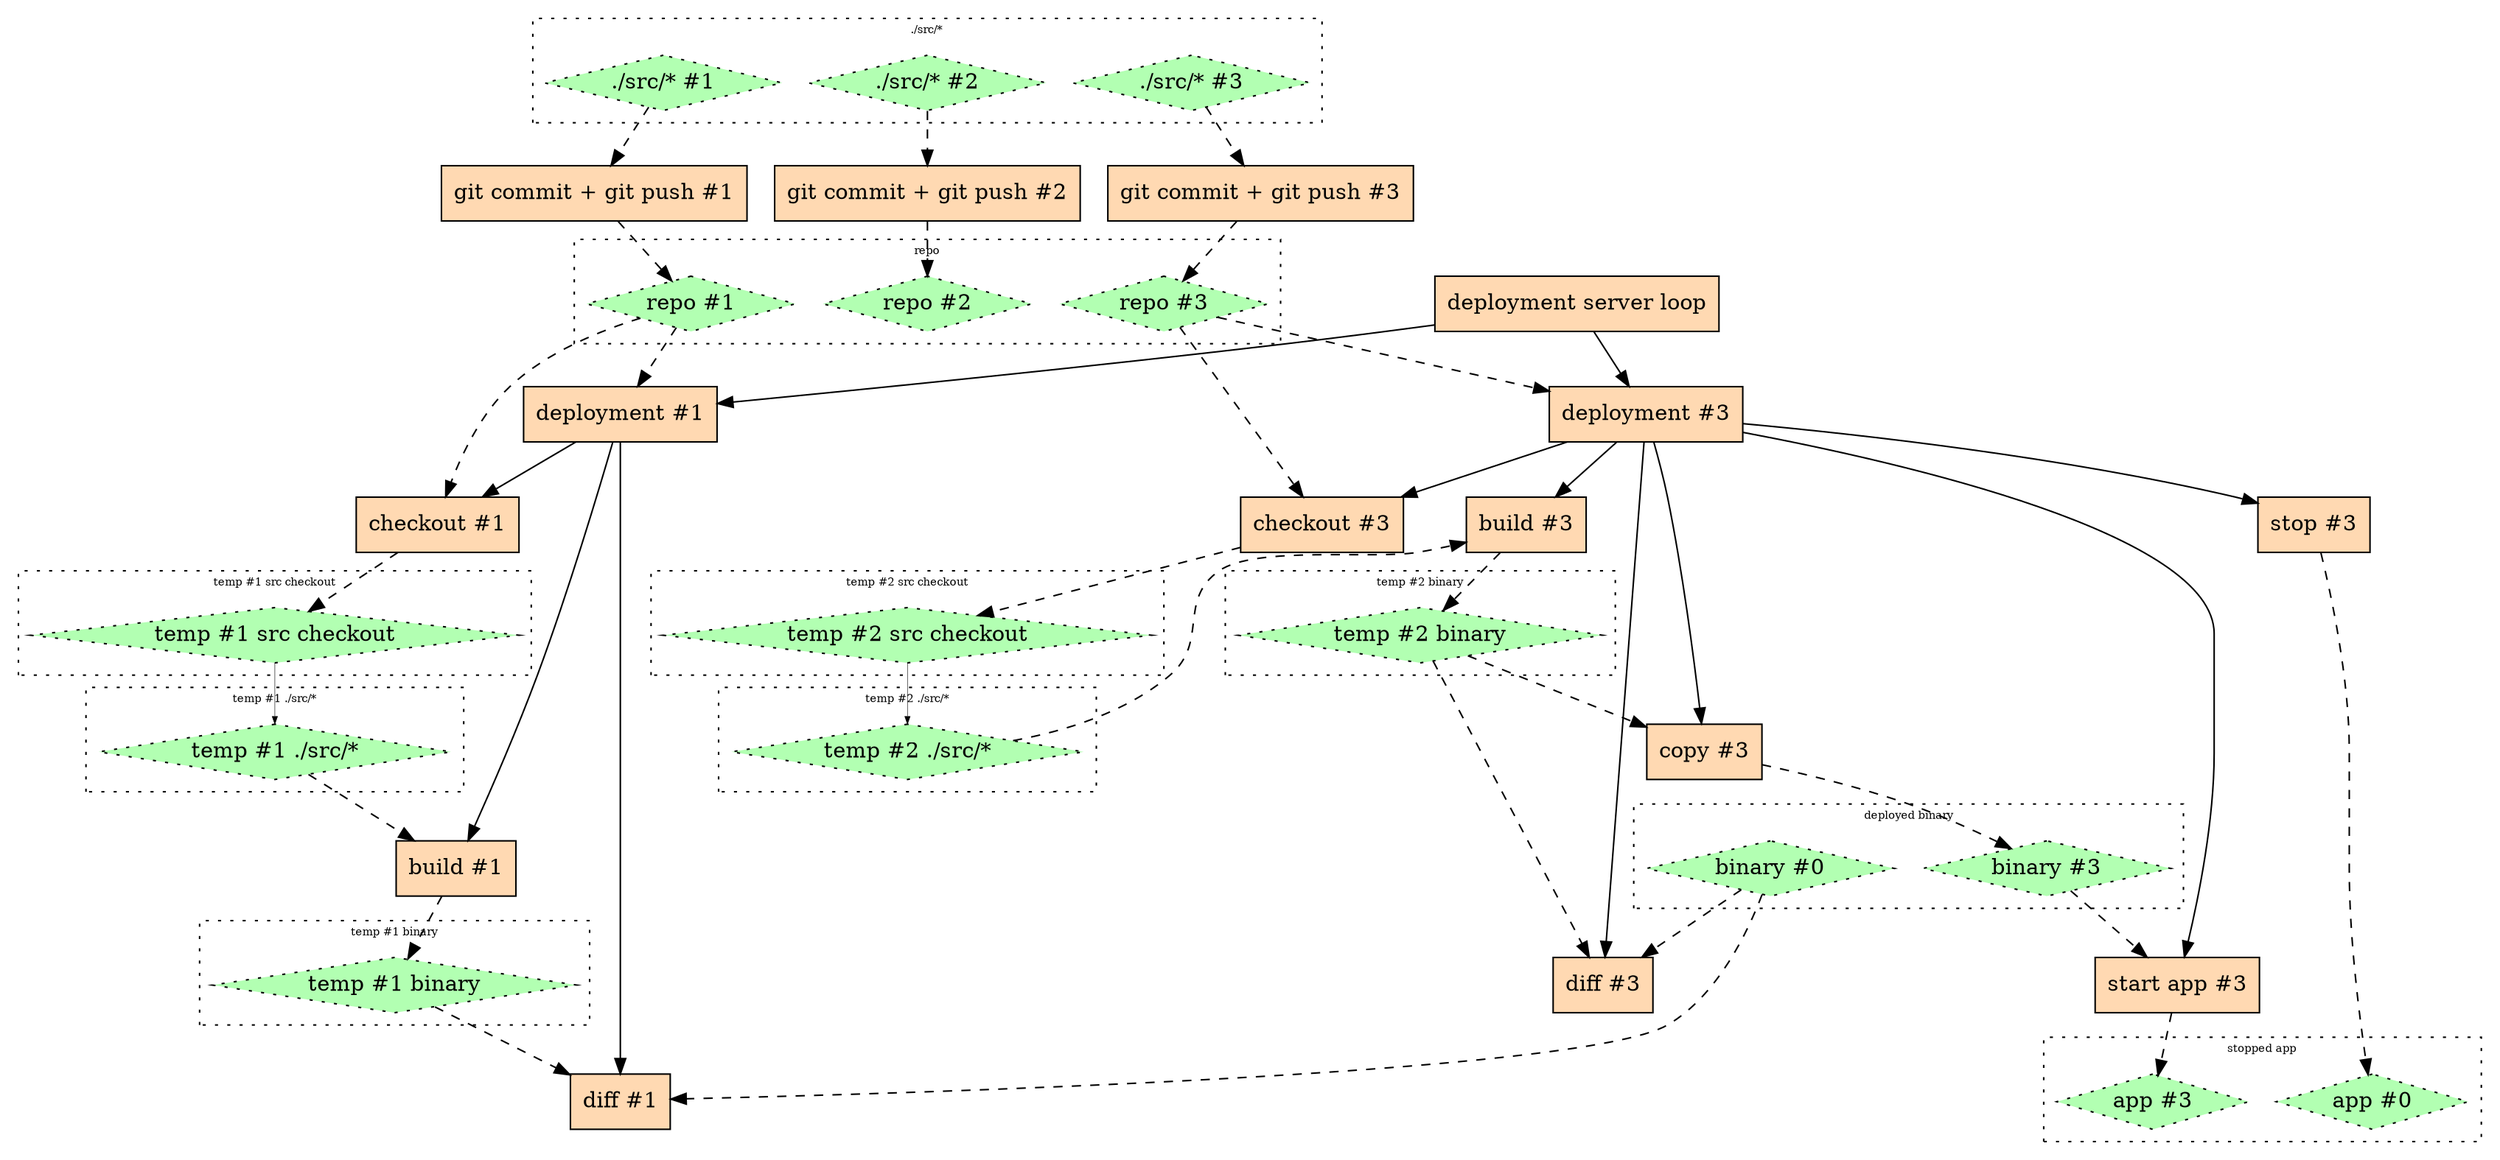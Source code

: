 digraph u {
node [style=filled];
"git-commit-and-push-1" [id="git-commit-and-push-1" label="git commit + git push #1" shape=rectangle fillcolor="#FFD9B2"]
"git-commit-and-push-2" [id="git-commit-and-push-2" label="git commit + git push #2" shape=rectangle fillcolor="#FFD9B2"]
"git-commit-and-push-3" [id="git-commit-and-push-3" label="git commit + git push #3" shape=rectangle fillcolor="#FFD9B2"]
"deployment-server" [id="deployment-server" label="deployment server loop" shape=rectangle fillcolor="#FFD9B2"]
"deployment-1" [id="deployment-1" label="deployment #1" shape=rectangle fillcolor="#FFD9B2"]
"deployment-3" [id="deployment-3" label="deployment #3" shape=rectangle fillcolor="#FFD9B2"]
"checkout-1" [id="checkout-1" label="checkout #1" shape=rectangle fillcolor="#FFD9B2"]
"checkout-3" [id="checkout-3" label="checkout #3" shape=rectangle fillcolor="#FFD9B2"]
"build-1" [id="build-1" label="build #1" shape=rectangle fillcolor="#FFD9B2"]
"build-3" [id="build-3" label="build #3" shape=rectangle fillcolor="#FFD9B2"]
"diff-3" [id="diff-3" label="diff #3" shape=rectangle fillcolor="#FFD9B2"]
"diff-1" [id="diff-1" label="diff #1" shape=rectangle fillcolor="#FFD9B2"]
"copy-3" [id="copy-3" label="copy #3" shape=rectangle fillcolor="#FFD9B2"]
"stop-3" [id="stop-3" label="stop #3" shape=rectangle fillcolor="#FFD9B2"]
"start-3" [id="start-3" label="start app #3" shape=rectangle fillcolor="#FFD9B2"]
subgraph "cluster_src" {
id="src";
style=dotted;
fontsize=7;
label="./src/*";
"src-1";
"src-2";
"src-3";
}
subgraph "cluster_repo" {
id="repo";
style=dotted;
fontsize=7;
label="repo";
"repo-2";
"repo-1";
"repo-3";
}
subgraph "cluster_tmp-store-3" {
id="tmp-store-3";
style=dotted;
fontsize=7;
label="temp #2 src checkout";
"tmp-store-3";
}
subgraph "cluster_tmp-store-1" {
id="tmp-store-1";
style=dotted;
fontsize=7;
label="temp #1 src checkout";
"tmp-store-1";
}
subgraph "cluster_tmp-src-1" {
id="tmp-src-1";
style=dotted;
fontsize=7;
label="temp #1 ./src/*";
"tmp-src-1";
}
subgraph "cluster_tmp-src-3" {
id="tmp-src-3";
style=dotted;
fontsize=7;
label="temp #2 ./src/*";
"tmp-src-3";
}
subgraph "cluster_tmp-bin-1" {
id="tmp-bin-1";
style=dotted;
fontsize=7;
label="temp #1 binary";
"tmp-bin-1";
}
subgraph "cluster_tmp-bin-3" {
id="tmp-bin-3";
style=dotted;
fontsize=7;
label="temp #2 binary";
"tmp-bin-3";
}
subgraph "cluster_bin" {
id="bin";
style=dotted;
fontsize=7;
label="deployed binary";
"bin-0";
"bin-3";
}
subgraph "cluster_app" {
id="app";
style=dotted;
fontsize=7;
label="stopped app";
"app-0";
"app-3";
}
"src-1" [id="src-1" fillcolor="#B2FFB2" label="./src/* #1" style="dotted, filled" shape=diamond];
"src-2" [id="src-2" fillcolor="#B2FFB2" label="./src/* #2" style="dotted, filled" shape=diamond];
"repo-2" [id="repo-2" fillcolor="#B2FFB2" label="repo #2" style="dotted, filled" shape=diamond];
"src-3" [id="src-3" fillcolor="#B2FFB2" label="./src/* #3" style="dotted, filled" shape=diamond];
"repo-1" [id="repo-1" fillcolor="#B2FFB2" label="repo #1" style="dotted, filled" shape=diamond];
"repo-3" [id="repo-3" fillcolor="#B2FFB2" label="repo #3" style="dotted, filled" shape=diamond];
"tmp-store-3" [id="tmp-store-3" fillcolor="#B2FFB2" label="temp #2 src checkout" style="dotted, filled" shape=diamond];
"tmp-store-1" [id="tmp-store-1" fillcolor="#B2FFB2" label="temp #1 src checkout" style="dotted, filled" shape=diamond];
"tmp-src-1" [id="tmp-src-1" fillcolor="#B2FFB2" label="temp #1 ./src/*" style="dotted, filled" shape=diamond];
"tmp-store-1" -> "tmp-src-1" [penwidth=0.3 arrowsize=.5 weight=22];
"tmp-src-3" [id="tmp-src-3" fillcolor="#B2FFB2" label="temp #2 ./src/*" style="dotted, filled" shape=diamond];
"tmp-store-3" -> "tmp-src-3" [penwidth=0.3 arrowsize=.5 weight=22];
"tmp-bin-1" [id="tmp-bin-1" fillcolor="#B2FFB2" label="temp #1 binary" style="dotted, filled" shape=diamond];
"bin-0" [id="bin-0" fillcolor="#B2FFB2" label="binary #0" style="dotted, filled" shape=diamond];
"tmp-bin-3" [id="tmp-bin-3" fillcolor="#B2FFB2" label="temp #2 binary" style="dotted, filled" shape=diamond];
"app-0" [id="app-0" fillcolor="#B2FFB2" label="app #0" style="dotted, filled" shape=diamond];
"app-3" [id="app-3" fillcolor="#B2FFB2" label="app #3" style="dotted, filled" shape=diamond];
"bin-3" [id="bin-3" fillcolor="#B2FFB2" label="binary #3" style="dotted, filled" shape=diamond];
"deployment-server" -> "deployment-1" [weight=25];
"deployment-server" -> "deployment-3" [weight=25];
"deployment-1" -> "checkout-1" [weight=25];
"deployment-3" -> "checkout-3" [weight=25];
"deployment-1" -> "build-1" [weight=25];
"deployment-3" -> "build-3" [weight=25];
"deployment-3" -> "diff-3" [weight=25];
"deployment-1" -> "diff-1" [weight=25];
"deployment-3" -> "copy-3" [weight=25];
"deployment-3" -> "stop-3" [weight=25];
"deployment-3" -> "start-3" [weight=25];
"src-1" -> "git-commit-and-push-1" [style=dashed weight=10];
"src-2" -> "git-commit-and-push-2" [style=dashed weight=10];
"git-commit-and-push-1" -> "repo-1" [style=dashed weight=15];
"git-commit-and-push-2" -> "repo-2" [style=dashed weight=15];
"git-commit-and-push-3" -> "repo-3" [style=dashed weight=15];
"src-3" -> "git-commit-and-push-3" [style=dashed weight=10];
"repo-3" -> "deployment-3" [style=dashed weight=10];
"repo-1" -> "deployment-1" [style=dashed weight=10];
"repo-1" -> "checkout-1" [style=dashed weight=10];
"repo-3" -> "checkout-3" [style=dashed weight=10];
"checkout-1" -> "tmp-store-1" [style=dashed weight=15];
"checkout-3" -> "tmp-store-3" [style=dashed weight=15];
"tmp-src-1" -> "build-1" [style=dashed weight=10];
"tmp-src-3" -> "build-3" [style=dashed weight=10];
"build-1" -> "tmp-bin-1" [style=dashed weight=15];
"build-3" -> "tmp-bin-3" [style=dashed weight=15];
"tmp-bin-3" -> "diff-3" [style=dashed weight=10];
"tmp-bin-1" -> "diff-1" [style=dashed weight=10];
"bin-0" -> "diff-1" [style=dashed weight=10];
"bin-0" -> "diff-3" [style=dashed weight=10];
"tmp-bin-3" -> "copy-3" [style=dashed weight=10];
"copy-3" -> "bin-3" [style=dashed weight=15];
"stop-3" -> "app-0" [style=dashed weight=15];
"start-3" -> "app-3" [style=dashed weight=15];
"bin-3" -> "start-3" [style=dashed weight=10];
}
